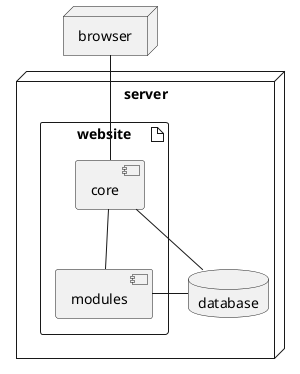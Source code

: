 @startuml

node browser
node server {
    artifact website {
        component core
        component modules

    }
    database database
}

browser -- core
core -- modules
core -- database
modules -l- database


@enduml